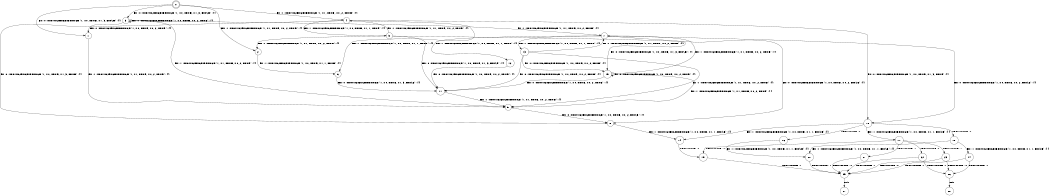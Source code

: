 digraph BCG {
size = "7, 10.5";
center = TRUE;
node [shape = circle];
0 [peripheries = 2];
0 -> 1 [label = "EX !0 !ATOMIC_EXCH_BRANCH (1, +0, TRUE, +1, 3, FALSE) !{}"];
0 -> 2 [label = "EX !1 !ATOMIC_EXCH_BRANCH (1, +1, TRUE, +0, 2, TRUE) !{}"];
0 -> 3 [label = "EX !0 !ATOMIC_EXCH_BRANCH (1, +0, TRUE, +1, 3, FALSE) !{}"];
0 -> 4 [label = "EX !1 !ATOMIC_EXCH_BRANCH (1, +1, TRUE, +0, 2, TRUE) !{}"];
1 -> 5 [label = "EX !1 !ATOMIC_EXCH_BRANCH (1, +1, TRUE, +0, 2, TRUE) !{}"];
2 -> 6 [label = "EX !1 !ATOMIC_EXCH_BRANCH (1, +0, TRUE, +1, 1, TRUE) !{}"];
3 -> 1 [label = "EX !0 !ATOMIC_EXCH_BRANCH (1, +0, TRUE, +0, 2, TRUE) !{}"];
3 -> 5 [label = "EX !1 !ATOMIC_EXCH_BRANCH (1, +1, TRUE, +0, 2, TRUE) !{}"];
3 -> 3 [label = "EX !0 !ATOMIC_EXCH_BRANCH (1, +0, TRUE, +0, 2, TRUE) !{}"];
3 -> 7 [label = "EX !1 !ATOMIC_EXCH_BRANCH (1, +1, TRUE, +0, 2, TRUE) !{}"];
4 -> 6 [label = "EX !1 !ATOMIC_EXCH_BRANCH (1, +0, TRUE, +1, 1, TRUE) !{}"];
4 -> 8 [label = "EX !0 !ATOMIC_EXCH_BRANCH (1, +0, TRUE, +1, 3, TRUE) !{}"];
4 -> 9 [label = "EX !1 !ATOMIC_EXCH_BRANCH (1, +0, TRUE, +1, 1, TRUE) !{}"];
4 -> 10 [label = "EX !0 !ATOMIC_EXCH_BRANCH (1, +0, TRUE, +1, 3, TRUE) !{}"];
5 -> 8 [label = "EX !0 !ATOMIC_EXCH_BRANCH (1, +0, TRUE, +0, 2, FALSE) !{}"];
6 -> 11 [label = "EX !0 !ATOMIC_EXCH_BRANCH (1, +0, TRUE, +1, 3, FALSE) !{}"];
7 -> 8 [label = "EX !0 !ATOMIC_EXCH_BRANCH (1, +0, TRUE, +0, 2, FALSE) !{}"];
7 -> 12 [label = "EX !1 !ATOMIC_EXCH_BRANCH (1, +0, TRUE, +1, 1, TRUE) !{}"];
7 -> 10 [label = "EX !0 !ATOMIC_EXCH_BRANCH (1, +0, TRUE, +0, 2, FALSE) !{}"];
7 -> 13 [label = "EX !1 !ATOMIC_EXCH_BRANCH (1, +0, TRUE, +1, 1, TRUE) !{}"];
8 -> 14 [label = "EX !1 !ATOMIC_EXCH_BRANCH (1, +0, TRUE, +1, 1, FALSE) !{}"];
9 -> 2 [label = "EX !1 !ATOMIC_EXCH_BRANCH (1, +1, TRUE, +0, 2, TRUE) !{}"];
9 -> 11 [label = "EX !0 !ATOMIC_EXCH_BRANCH (1, +0, TRUE, +1, 3, FALSE) !{}"];
9 -> 4 [label = "EX !1 !ATOMIC_EXCH_BRANCH (1, +1, TRUE, +0, 2, TRUE) !{}"];
9 -> 15 [label = "EX !0 !ATOMIC_EXCH_BRANCH (1, +0, TRUE, +1, 3, FALSE) !{}"];
10 -> 14 [label = "EX !1 !ATOMIC_EXCH_BRANCH (1, +0, TRUE, +1, 1, FALSE) !{}"];
10 -> 16 [label = "TERMINATE !0"];
10 -> 17 [label = "EX !1 !ATOMIC_EXCH_BRANCH (1, +0, TRUE, +1, 1, FALSE) !{}"];
10 -> 18 [label = "TERMINATE !0"];
11 -> 5 [label = "EX !1 !ATOMIC_EXCH_BRANCH (1, +1, TRUE, +0, 2, TRUE) !{}"];
12 -> 11 [label = "EX !0 !ATOMIC_EXCH_BRANCH (1, +0, TRUE, +0, 2, TRUE) !{}"];
13 -> 11 [label = "EX !0 !ATOMIC_EXCH_BRANCH (1, +0, TRUE, +0, 2, TRUE) !{}"];
13 -> 5 [label = "EX !1 !ATOMIC_EXCH_BRANCH (1, +1, TRUE, +0, 2, TRUE) !{}"];
13 -> 15 [label = "EX !0 !ATOMIC_EXCH_BRANCH (1, +0, TRUE, +0, 2, TRUE) !{}"];
13 -> 7 [label = "EX !1 !ATOMIC_EXCH_BRANCH (1, +1, TRUE, +0, 2, TRUE) !{}"];
14 -> 19 [label = "TERMINATE !0"];
15 -> 11 [label = "EX !0 !ATOMIC_EXCH_BRANCH (1, +0, TRUE, +0, 2, TRUE) !{}"];
15 -> 5 [label = "EX !1 !ATOMIC_EXCH_BRANCH (1, +1, TRUE, +0, 2, TRUE) !{}"];
15 -> 15 [label = "EX !0 !ATOMIC_EXCH_BRANCH (1, +0, TRUE, +0, 2, TRUE) !{}"];
15 -> 7 [label = "EX !1 !ATOMIC_EXCH_BRANCH (1, +1, TRUE, +0, 2, TRUE) !{}"];
16 -> 20 [label = "EX !1 !ATOMIC_EXCH_BRANCH (1, +0, TRUE, +1, 1, FALSE) !{}"];
17 -> 19 [label = "TERMINATE !0"];
17 -> 21 [label = "TERMINATE !1"];
17 -> 22 [label = "TERMINATE !0"];
17 -> 23 [label = "TERMINATE !1"];
18 -> 20 [label = "EX !1 !ATOMIC_EXCH_BRANCH (1, +0, TRUE, +1, 1, FALSE) !{}"];
18 -> 24 [label = "EX !1 !ATOMIC_EXCH_BRANCH (1, +0, TRUE, +1, 1, FALSE) !{}"];
19 -> 25 [label = "TERMINATE !1"];
20 -> 25 [label = "TERMINATE !1"];
21 -> 25 [label = "TERMINATE !0"];
22 -> 25 [label = "TERMINATE !1"];
22 -> 26 [label = "TERMINATE !1"];
23 -> 25 [label = "TERMINATE !0"];
23 -> 26 [label = "TERMINATE !0"];
24 -> 25 [label = "TERMINATE !1"];
24 -> 26 [label = "TERMINATE !1"];
25 -> 27 [label = "exit"];
26 -> 28 [label = "exit"];
}
